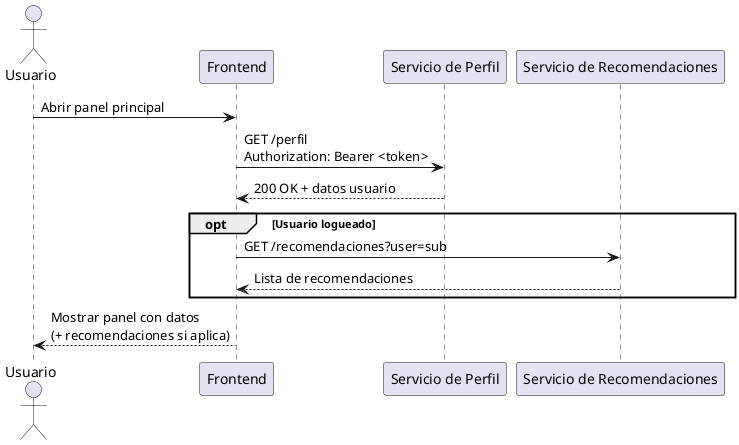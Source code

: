 @startuml
actor Usuario
participant "Frontend" as FE
participant "Servicio de Perfil" as Perfil
participant "Servicio de Recomendaciones" as Recs

Usuario -> FE : Abrir panel principal
FE -> Perfil : GET /perfil\nAuthorization: Bearer <token>
Perfil --> FE : 200 OK + datos usuario

opt Usuario logueado
  FE -> Recs : GET /recomendaciones?user=sub
  Recs --> FE : Lista de recomendaciones
end

FE --> Usuario : Mostrar panel con datos\n(+ recomendaciones si aplica)
@enduml
